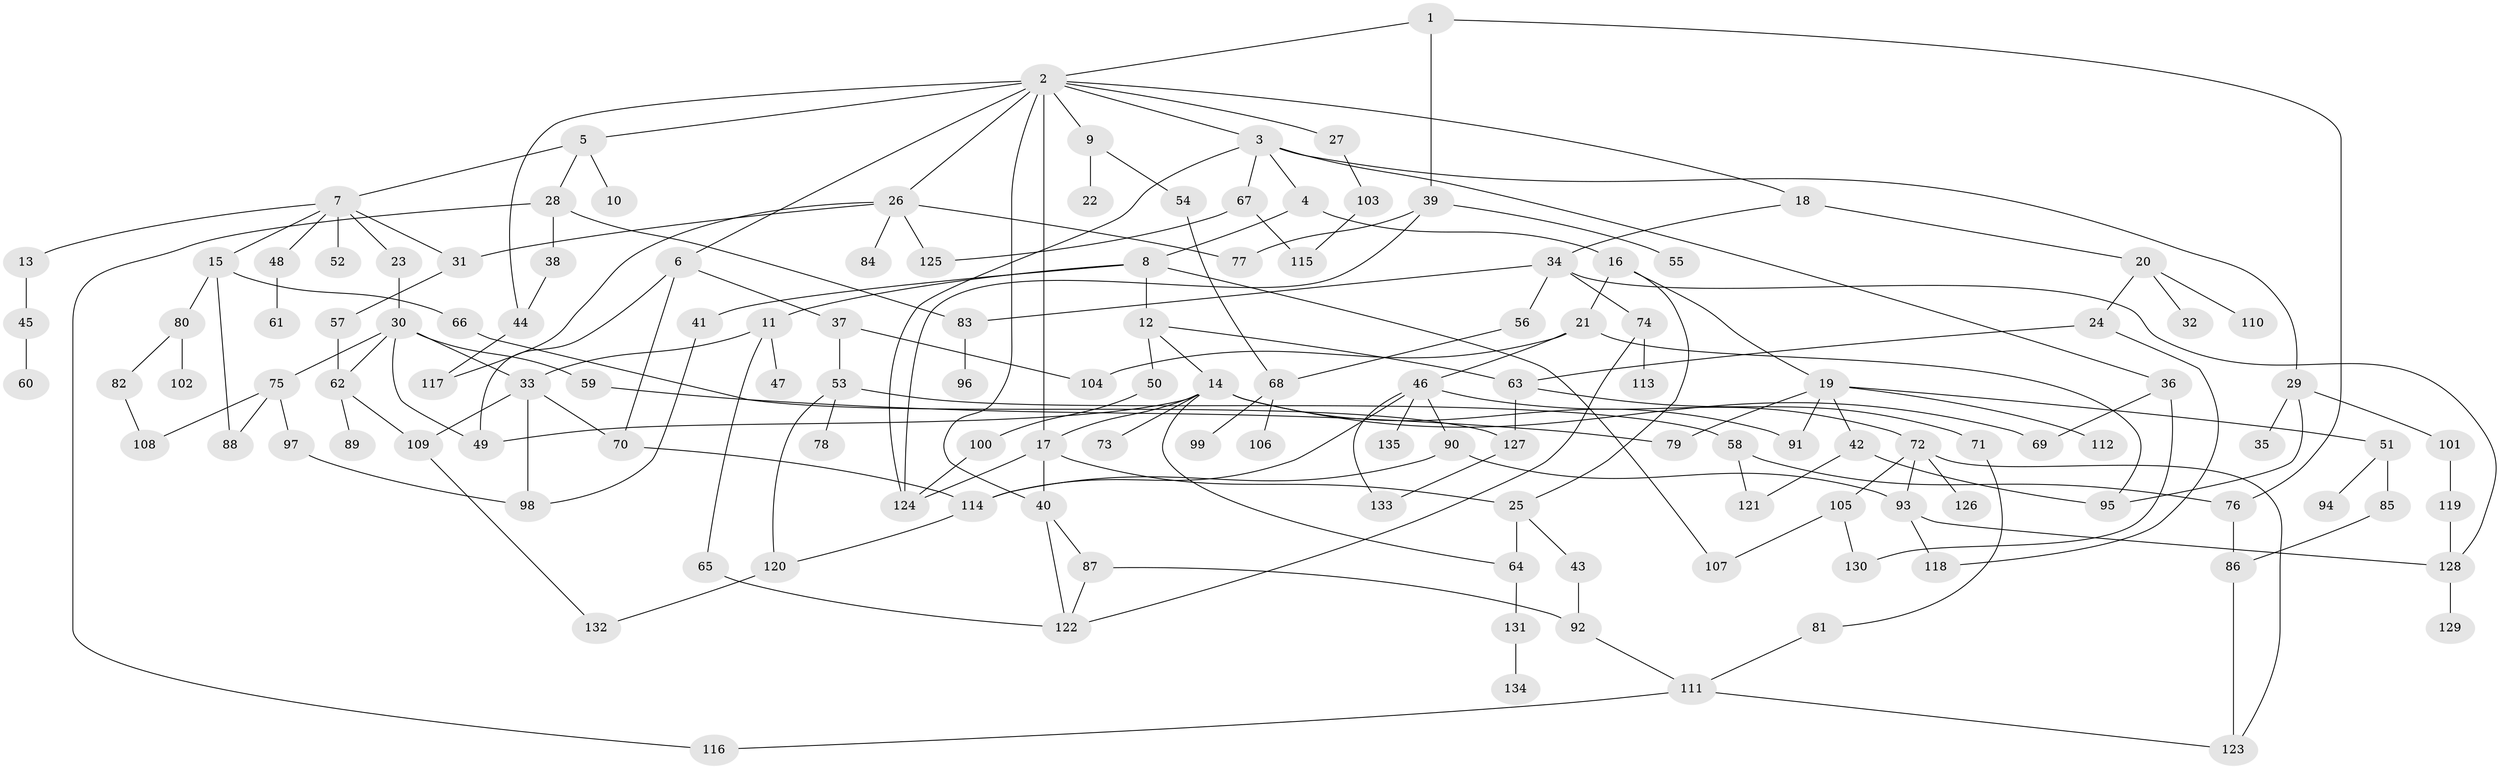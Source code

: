 // Generated by graph-tools (version 1.1) at 2025/49/03/09/25 03:49:20]
// undirected, 135 vertices, 189 edges
graph export_dot {
graph [start="1"]
  node [color=gray90,style=filled];
  1;
  2;
  3;
  4;
  5;
  6;
  7;
  8;
  9;
  10;
  11;
  12;
  13;
  14;
  15;
  16;
  17;
  18;
  19;
  20;
  21;
  22;
  23;
  24;
  25;
  26;
  27;
  28;
  29;
  30;
  31;
  32;
  33;
  34;
  35;
  36;
  37;
  38;
  39;
  40;
  41;
  42;
  43;
  44;
  45;
  46;
  47;
  48;
  49;
  50;
  51;
  52;
  53;
  54;
  55;
  56;
  57;
  58;
  59;
  60;
  61;
  62;
  63;
  64;
  65;
  66;
  67;
  68;
  69;
  70;
  71;
  72;
  73;
  74;
  75;
  76;
  77;
  78;
  79;
  80;
  81;
  82;
  83;
  84;
  85;
  86;
  87;
  88;
  89;
  90;
  91;
  92;
  93;
  94;
  95;
  96;
  97;
  98;
  99;
  100;
  101;
  102;
  103;
  104;
  105;
  106;
  107;
  108;
  109;
  110;
  111;
  112;
  113;
  114;
  115;
  116;
  117;
  118;
  119;
  120;
  121;
  122;
  123;
  124;
  125;
  126;
  127;
  128;
  129;
  130;
  131;
  132;
  133;
  134;
  135;
  1 -- 2;
  1 -- 39;
  1 -- 76;
  2 -- 3;
  2 -- 5;
  2 -- 6;
  2 -- 9;
  2 -- 18;
  2 -- 26;
  2 -- 27;
  2 -- 40;
  2 -- 44;
  2 -- 17;
  3 -- 4;
  3 -- 29;
  3 -- 36;
  3 -- 67;
  3 -- 124;
  4 -- 8;
  4 -- 16;
  5 -- 7;
  5 -- 10;
  5 -- 28;
  6 -- 37;
  6 -- 49;
  6 -- 70;
  7 -- 13;
  7 -- 15;
  7 -- 23;
  7 -- 31;
  7 -- 48;
  7 -- 52;
  8 -- 11;
  8 -- 12;
  8 -- 41;
  8 -- 107;
  9 -- 22;
  9 -- 54;
  11 -- 33;
  11 -- 47;
  11 -- 65;
  12 -- 14;
  12 -- 50;
  12 -- 63;
  13 -- 45;
  14 -- 17;
  14 -- 69;
  14 -- 73;
  14 -- 64;
  14 -- 49;
  14 -- 91;
  15 -- 66;
  15 -- 80;
  15 -- 88;
  16 -- 19;
  16 -- 21;
  16 -- 25;
  17 -- 124;
  17 -- 40;
  17 -- 25;
  18 -- 20;
  18 -- 34;
  19 -- 42;
  19 -- 51;
  19 -- 79;
  19 -- 91;
  19 -- 112;
  20 -- 24;
  20 -- 32;
  20 -- 110;
  21 -- 46;
  21 -- 95;
  21 -- 104;
  23 -- 30;
  24 -- 63;
  24 -- 118;
  25 -- 43;
  25 -- 64;
  26 -- 84;
  26 -- 77;
  26 -- 117;
  26 -- 125;
  26 -- 31;
  27 -- 103;
  28 -- 38;
  28 -- 116;
  28 -- 83;
  29 -- 35;
  29 -- 101;
  29 -- 95;
  30 -- 49;
  30 -- 59;
  30 -- 62;
  30 -- 75;
  30 -- 33;
  31 -- 57;
  33 -- 70;
  33 -- 98;
  33 -- 109;
  34 -- 56;
  34 -- 74;
  34 -- 83;
  34 -- 128;
  36 -- 130;
  36 -- 69;
  37 -- 53;
  37 -- 104;
  38 -- 44;
  39 -- 55;
  39 -- 77;
  39 -- 124;
  40 -- 87;
  40 -- 122;
  41 -- 98;
  42 -- 95;
  42 -- 121;
  43 -- 92;
  44 -- 117;
  45 -- 60;
  46 -- 72;
  46 -- 90;
  46 -- 114;
  46 -- 133;
  46 -- 135;
  48 -- 61;
  50 -- 100;
  51 -- 85;
  51 -- 94;
  53 -- 58;
  53 -- 78;
  53 -- 120;
  54 -- 68;
  56 -- 68;
  57 -- 62;
  58 -- 76;
  58 -- 121;
  59 -- 79;
  62 -- 89;
  62 -- 109;
  63 -- 71;
  63 -- 127;
  64 -- 131;
  65 -- 122;
  66 -- 127;
  67 -- 125;
  67 -- 115;
  68 -- 99;
  68 -- 106;
  70 -- 114;
  71 -- 81;
  72 -- 93;
  72 -- 105;
  72 -- 123;
  72 -- 126;
  74 -- 113;
  74 -- 122;
  75 -- 97;
  75 -- 108;
  75 -- 88;
  76 -- 86;
  80 -- 82;
  80 -- 102;
  81 -- 111;
  82 -- 108;
  83 -- 96;
  85 -- 86;
  86 -- 123;
  87 -- 92;
  87 -- 122;
  90 -- 114;
  90 -- 93;
  92 -- 111;
  93 -- 118;
  93 -- 128;
  97 -- 98;
  100 -- 124;
  101 -- 119;
  103 -- 115;
  105 -- 107;
  105 -- 130;
  109 -- 132;
  111 -- 123;
  111 -- 116;
  114 -- 120;
  119 -- 128;
  120 -- 132;
  127 -- 133;
  128 -- 129;
  131 -- 134;
}
